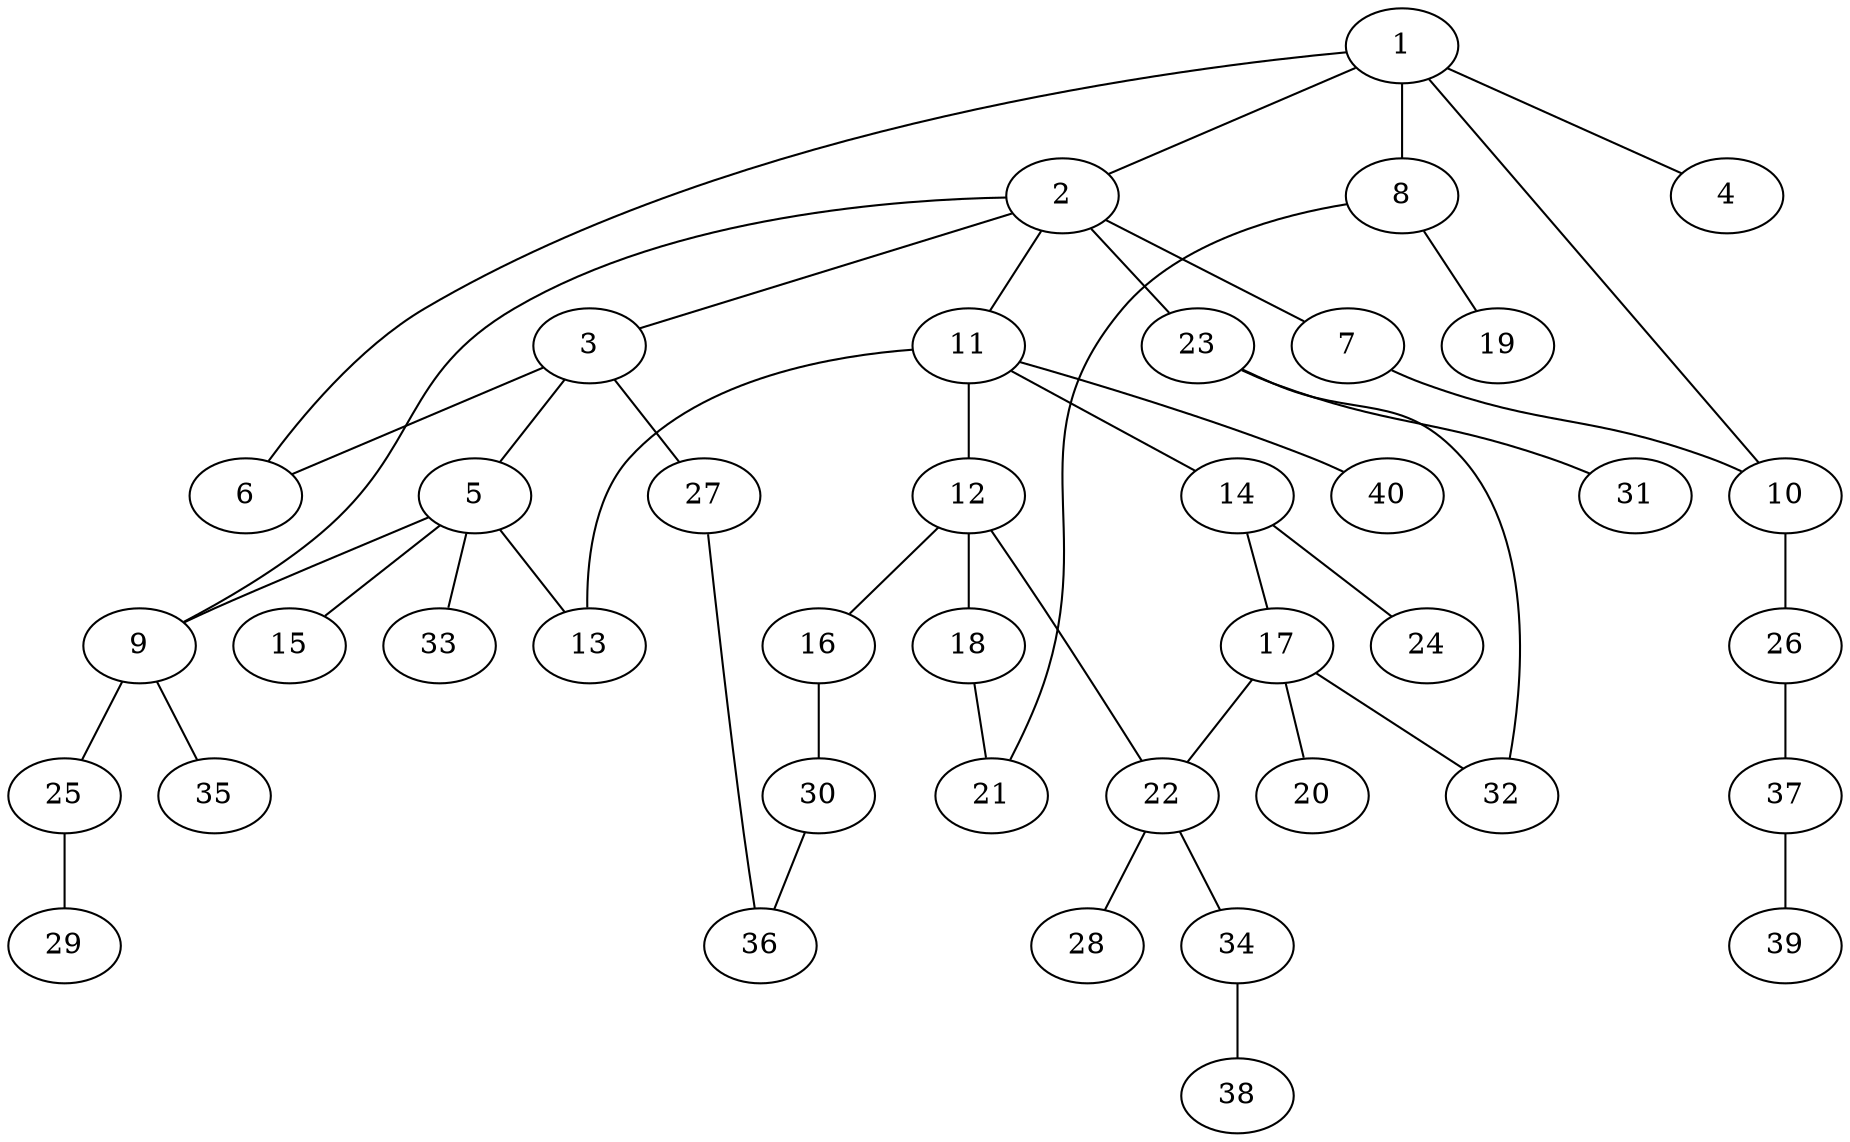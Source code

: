 graph graphname {1--2
1--4
1--6
1--8
1--10
2--3
2--7
2--9
2--11
2--23
3--5
3--6
3--27
5--9
5--13
5--15
5--33
7--10
8--19
8--21
9--25
9--35
10--26
11--12
11--13
11--14
11--40
12--16
12--18
12--22
14--17
14--24
16--30
17--20
17--22
17--32
18--21
22--28
22--34
23--31
23--32
25--29
26--37
27--36
30--36
34--38
37--39
}